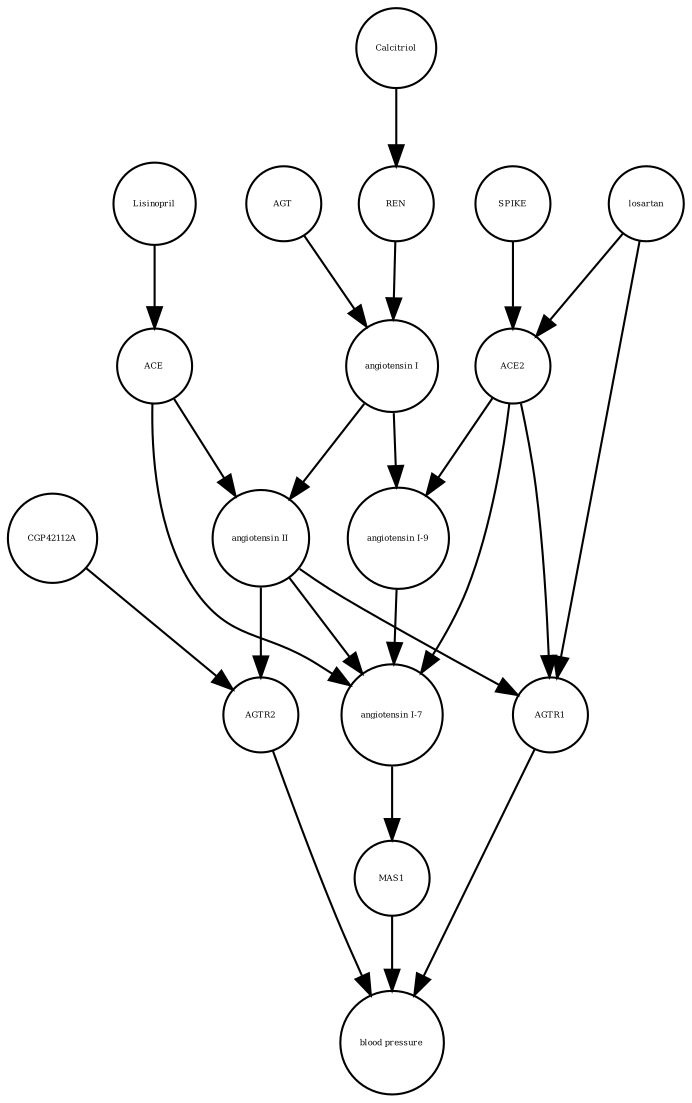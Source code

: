 strict digraph  {
MAS1 [annotation="", bipartite=0, cls=macromolecule, fontsize=4, label=MAS1, shape=circle];
"blood pressure" [annotation="", bipartite=0, cls=phenotype, fontsize=4, label="blood pressure", shape=circle];
AGTR2 [annotation="", bipartite=0, cls=macromolecule, fontsize=4, label=AGTR2, shape=circle];
AGTR1 [annotation="", bipartite=0, cls=macromolecule, fontsize=4, label=AGTR1, shape=circle];
REN [annotation="", bipartite=0, cls=macromolecule, fontsize=4, label=REN, shape=circle];
"angiotensin I-7" [annotation="", bipartite=0, cls="simple chemical", fontsize=4, label="angiotensin I-7", shape=circle];
"angiotensin II" [annotation="", bipartite=0, cls="simple chemical", fontsize=4, label="angiotensin II", shape=circle];
CGP42112A [annotation="", bipartite=0, cls="simple chemical", fontsize=4, label=CGP42112A, shape=circle];
ACE2 [annotation="", bipartite=0, cls=macromolecule, fontsize=4, label=ACE2, shape=circle];
losartan [annotation="", bipartite=0, cls="simple chemical", fontsize=4, label=losartan, shape=circle];
SPIKE [annotation="", bipartite=0, cls=macromolecule, fontsize=4, label=SPIKE, shape=circle];
"angiotensin I-9" [annotation="", bipartite=0, cls="simple chemical", fontsize=4, label="angiotensin I-9", shape=circle];
ACE [annotation="", bipartite=0, cls=macromolecule, fontsize=4, label=ACE, shape=circle];
Calcitriol [annotation="", bipartite=0, cls="simple chemical", fontsize=4, label=Calcitriol, shape=circle];
Lisinopril [annotation="", bipartite=0, cls="simple chemical", fontsize=4, label=Lisinopril, shape=circle];
AGT [annotation="", bipartite=0, cls=macromolecule, fontsize=4, label=AGT, shape=circle];
"angiotensin I" [annotation="", bipartite=0, cls="simple chemical", fontsize=4, label="angiotensin I", shape=circle];
MAS1 -> "blood pressure"  [annotation="", interaction_type=inhibition];
AGTR2 -> "blood pressure"  [annotation="", interaction_type=inhibition];
AGTR1 -> "blood pressure"  [annotation="", interaction_type=stimulation];
REN -> "angiotensin I"  [annotation="", interaction_type=catalysis];
"angiotensin I-7" -> MAS1  [annotation="", interaction_type=production];
"angiotensin II" -> AGTR1  [annotation="", interaction_type=production];
"angiotensin II" -> AGTR2  [annotation="", interaction_type=production];
"angiotensin II" -> "angiotensin I-7"  [annotation="", interaction_type=production];
CGP42112A -> AGTR2  [annotation="", interaction_type=production];
ACE2 -> AGTR1  [annotation="", interaction_type=production];
ACE2 -> "angiotensin I-9"  [annotation="", interaction_type=catalysis];
ACE2 -> "angiotensin I-7"  [annotation="", interaction_type=catalysis];
losartan -> ACE2  [annotation="", interaction_type=production];
losartan -> AGTR1  [annotation="", interaction_type=production];
SPIKE -> ACE2  [annotation="", interaction_type=production];
"angiotensin I-9" -> "angiotensin I-7"  [annotation="", interaction_type=production];
ACE -> "angiotensin II"  [annotation="", interaction_type=catalysis];
ACE -> "angiotensin I-7"  [annotation="", interaction_type=catalysis];
Calcitriol -> REN  [annotation="", interaction_type=inhibition];
Lisinopril -> ACE  [annotation="", interaction_type=production];
AGT -> "angiotensin I"  [annotation="", interaction_type=production];
"angiotensin I" -> "angiotensin II"  [annotation="", interaction_type=production];
"angiotensin I" -> "angiotensin I-9"  [annotation="", interaction_type=production];
}
